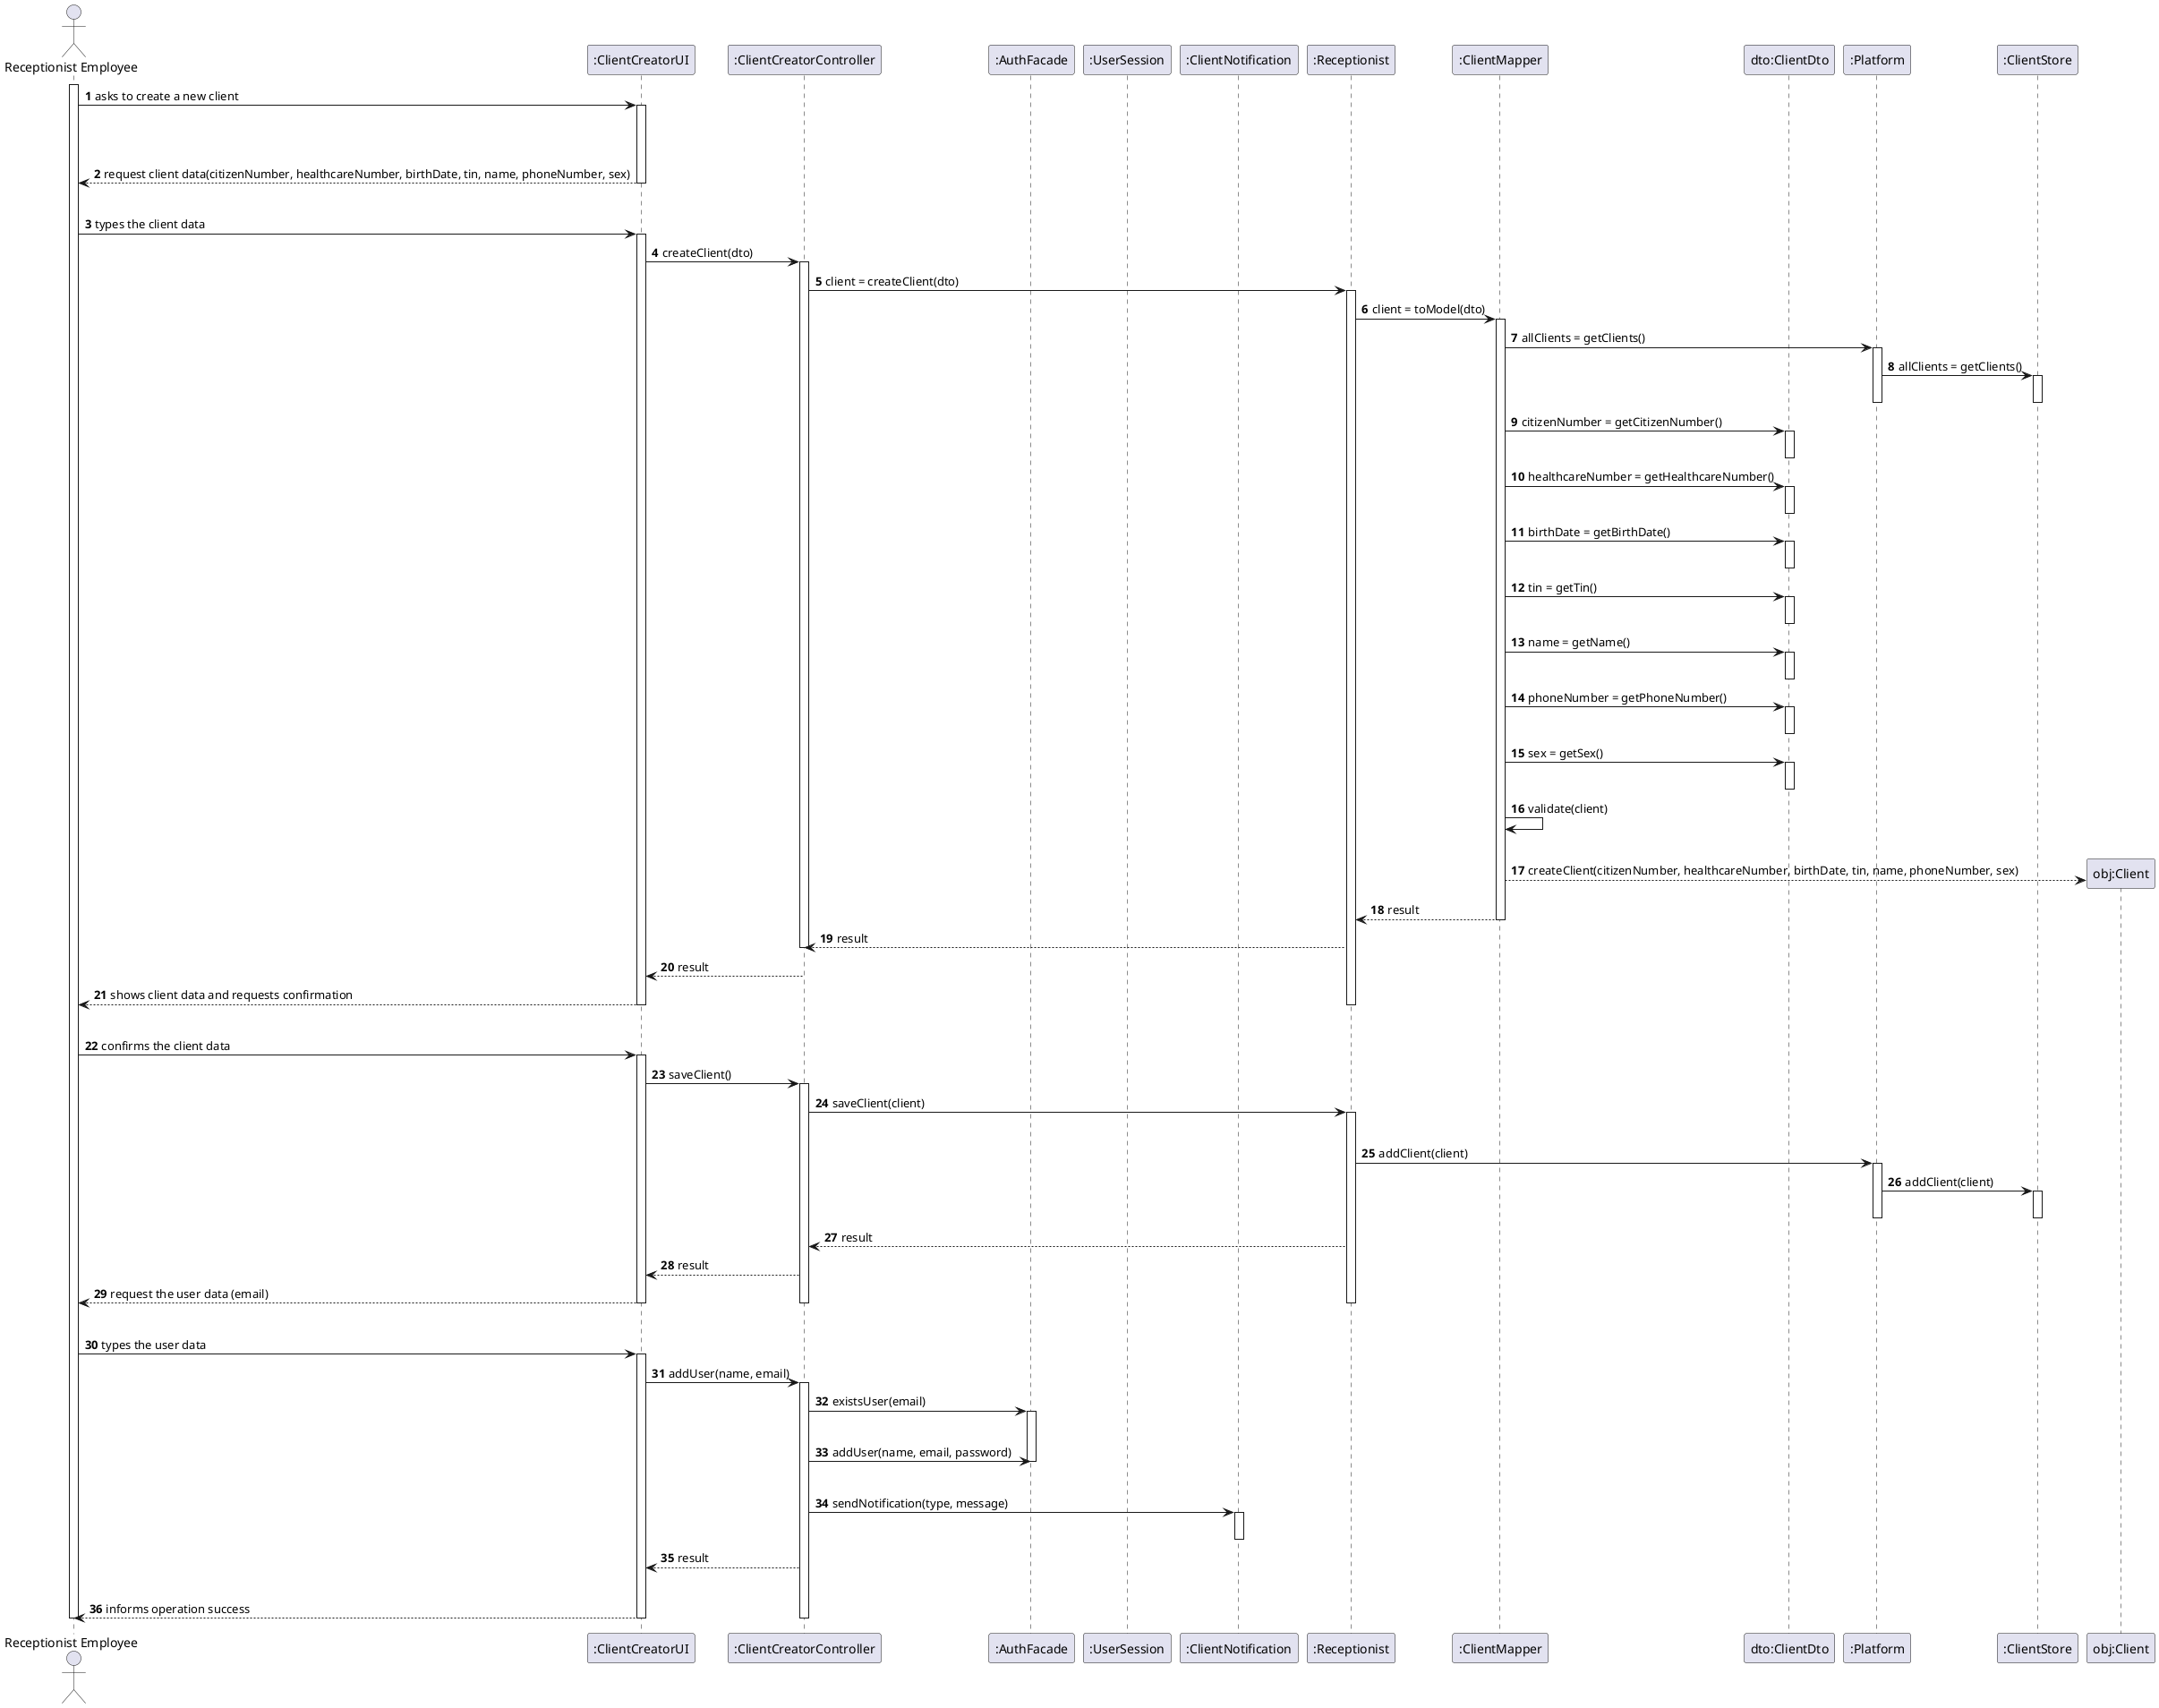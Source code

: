 @startuml
autonumber
'hide footbox
actor "Receptionist Employee" as RCE

participant ":ClientCreatorUI" as UI
participant ":ClientCreatorController" as CCC
participant ":AuthFacade" as AUFA
participant ":UserSession" as USSE
participant ":ClientNotification" as NOTI
participant ":Receptionist" as RC
participant ":ClientMapper" as CLMA
participant "dto:ClientDto" as CLDTO
participant ":Platform" as PLAT
participant ":ClientStore" as CLST
participant "obj:Client" as CL


activate RCE

RCE -> UI : asks to create a new client
activate UI
|||
deactivate CCC

UI --> RCE : request client data(citizenNumber, healthcareNumber, birthDate, tin, name, phoneNumber, sex)
deactivate UI
|||
RCE -> UI : types the client data

activate UI
UI -> CCC : createClient(dto)
activate CCC

CCC -> RC : client = createClient(dto)
activate RC

RC -> CLMA : client = toModel(dto)
activate CLMA

CLMA -> PLAT :  allClients = getClients()
activate PLAT

PLAT -> CLST : allClients = getClients()
activate CLST
deactivate CLST
deactivate PLAT

CLMA -> CLDTO : citizenNumber = getCitizenNumber()
activate CLDTO
deactivate CLDTO
CLMA -> CLDTO : healthcareNumber = getHealthcareNumber()
activate CLDTO
deactivate CLDTO
CLMA -> CLDTO : birthDate = getBirthDate()
activate CLDTO
deactivate CLDTO
CLMA -> CLDTO : tin = getTin()
activate CLDTO
deactivate CLDTO
CLMA -> CLDTO : name = getName()
activate CLDTO
deactivate CLDTO
CLMA -> CLDTO : phoneNumber = getPhoneNumber()
activate CLDTO
deactivate CLDTO
CLMA -> CLDTO : sex = getSex()
activate CLDTO
deactivate CLDTO

CLMA -> CLMA : validate(client)

|||
CLMA --> CL** : createClient(citizenNumber, healthcareNumber, birthDate, tin, name, phoneNumber, sex)
CLMA --> RC : result
deactivate CLMA
RC --> CCC : result
deactivate CCC
CCC --> UI : result
UI --> RCE : shows client data and requests confirmation
deactivate UI
deactivate RC

|||
RCE -> UI : confirms the client data
activate UI
UI -> CCC : saveClient()
activate CCC

CCC -> RC : saveClient(client)
activate RC
|||

RC -> PLAT : addClient(client)
activate PLAT
PLAT -> CLST : addClient(client)
activate CLST
deactivate PLAT
deactivate CLST

RC --> CCC : result
CCC --> UI : result
UI --> RCE : request the user data (email)
deactivate RC
deactivate CCC
deactivate UI

|||
RCE -> UI : types the user data
activate UI
UI -> CCC : addUser(name, email)
activate CCC

CCC -> AUFA : existsUser(email)
|||
activate AUFA
CCC -> AUFA : addUser(name, email, password)
|||

deactivate AUFA

CCC -> NOTI : sendNotification(type, message)
activate NOTI
deactivate NOTI

CCC --> UI: result
|||
UI --> RCE : informs operation success

deactivate RC
deactivate CCC
deactivate UI

deactivate RCE

@enduml